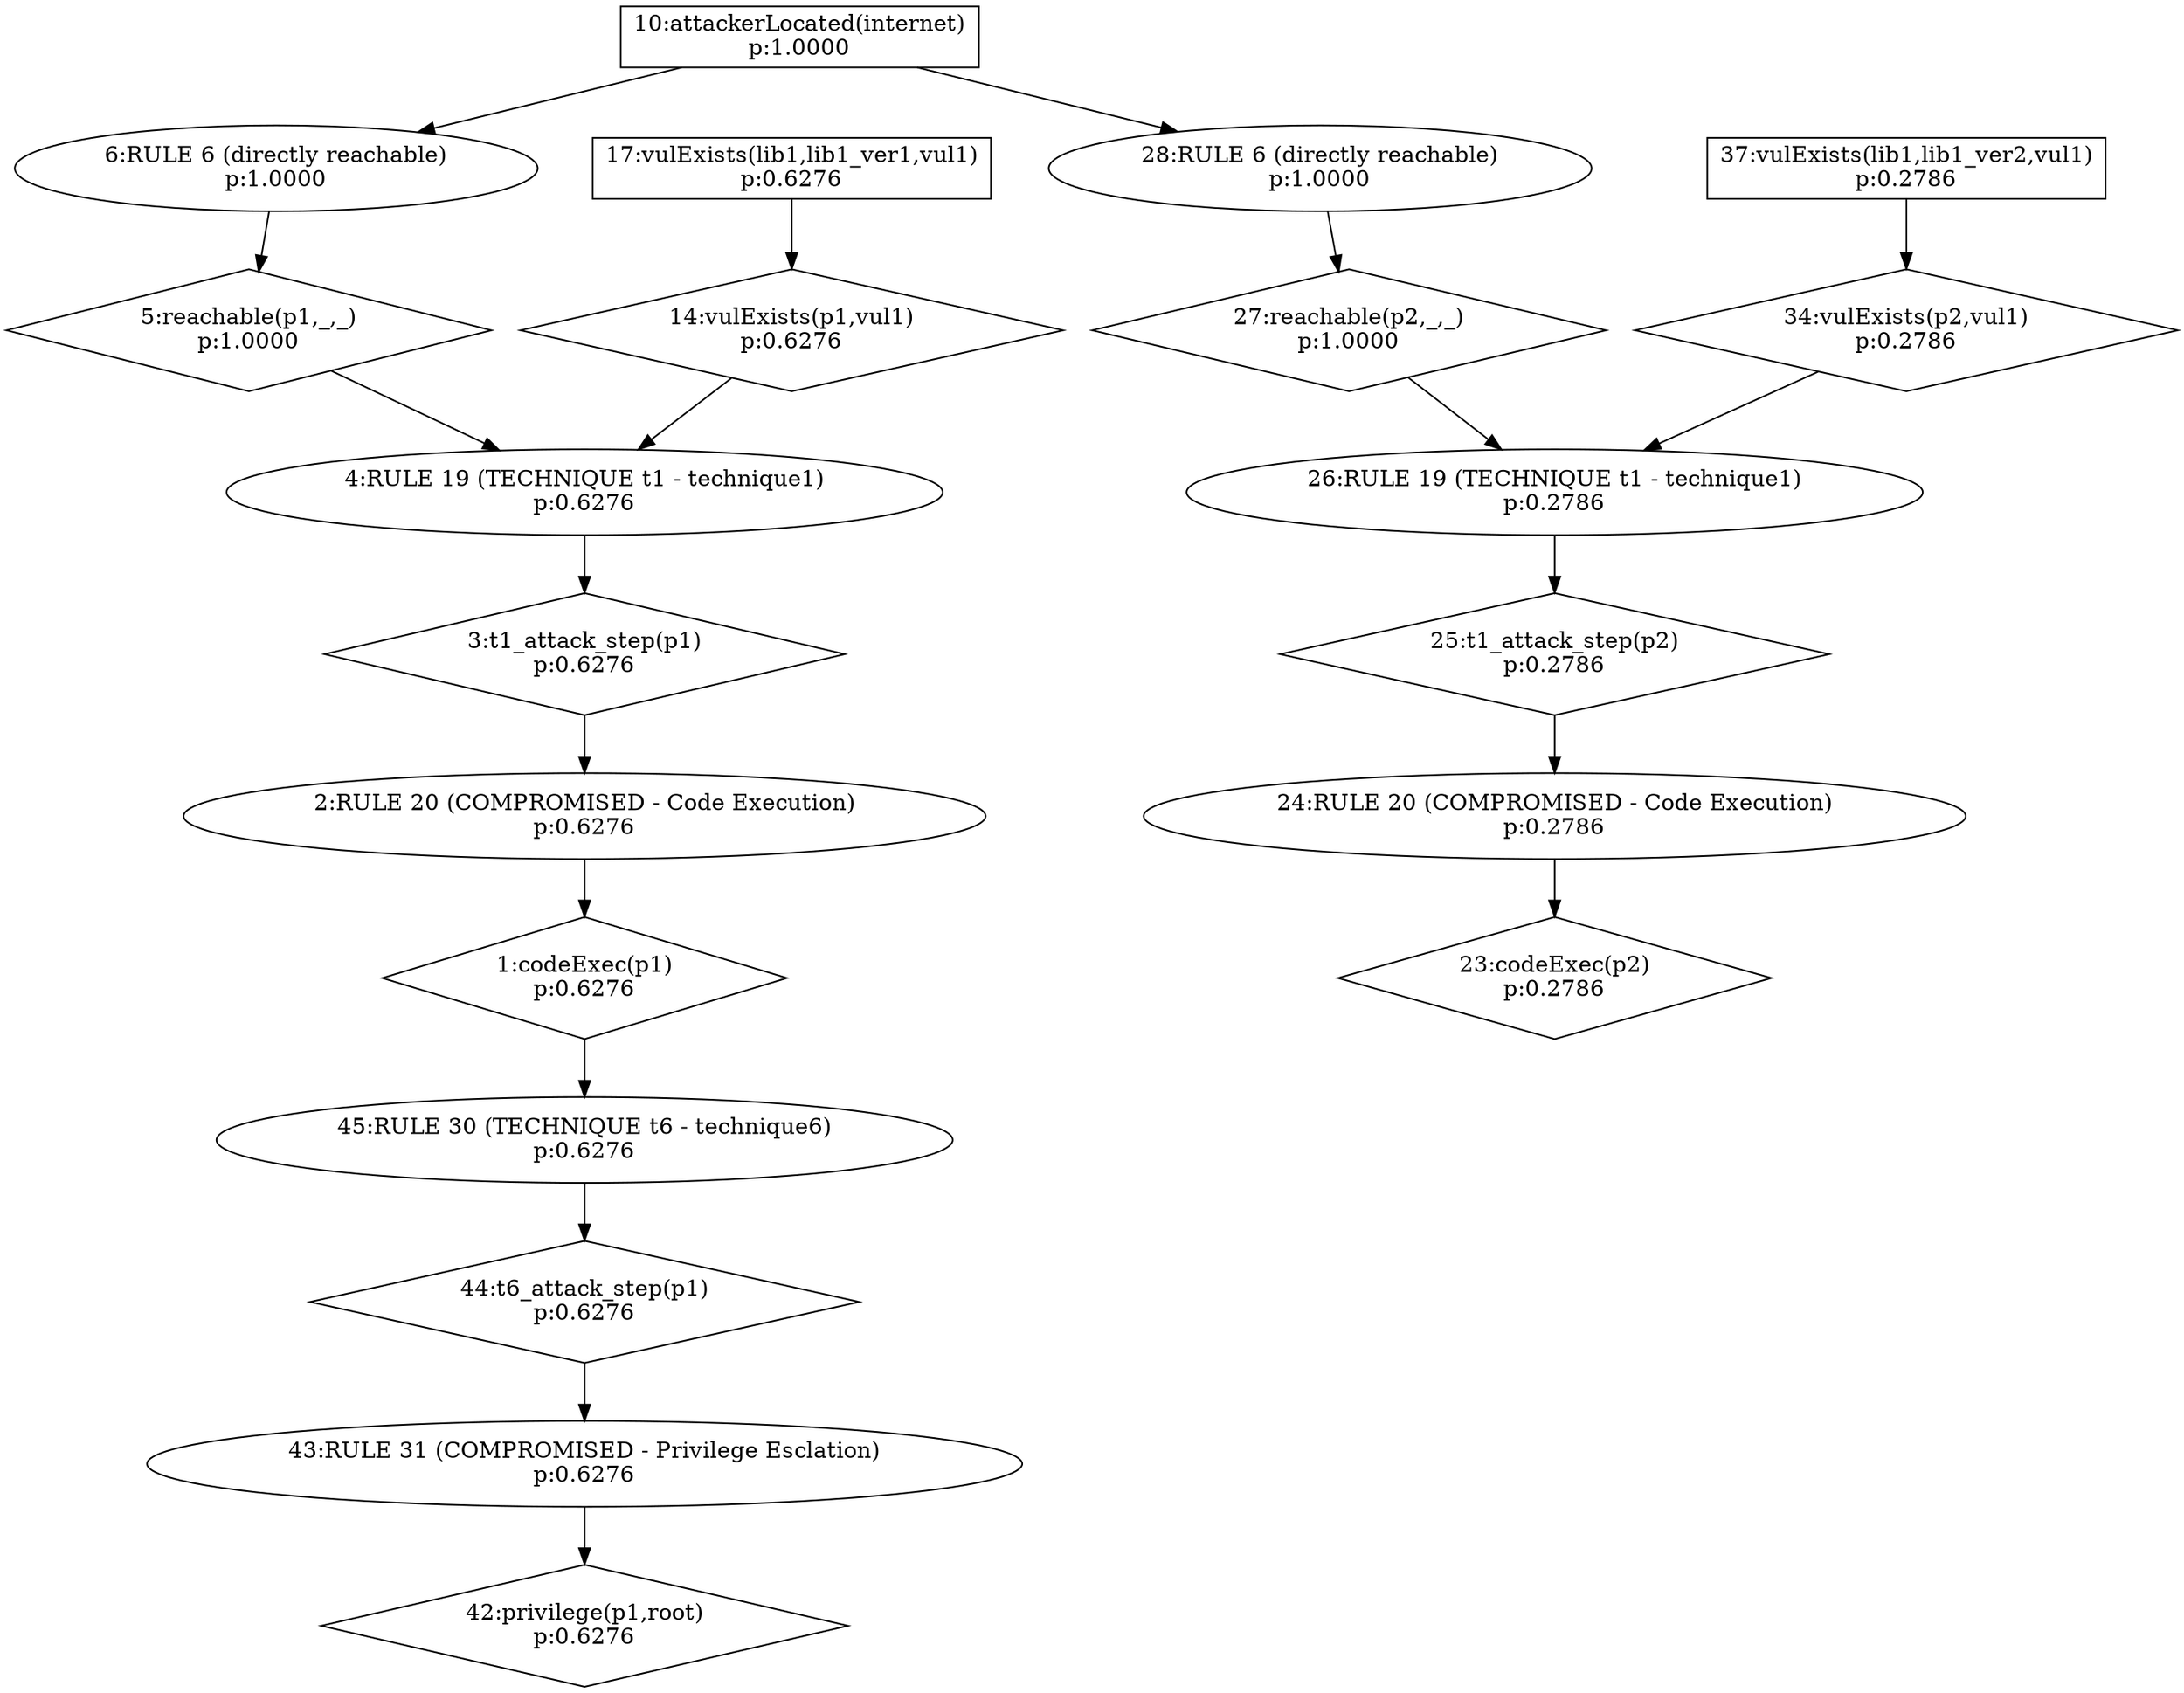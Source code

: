 strict digraph G {
	graph [name=G];
	1	[label="1:codeExec(p1)
p:0.6276",
		probability=0.6276079154263433,
		shape=diamond];
	45	[label="45:RULE 30 (TECHNIQUE t6 - technique6)
p:0.6276",
		probability=0.6276079154263433,
		shape=ellipse];
	1 -> 45;
	2	[label="2:RULE 20 (COMPROMISED - Code Execution)
p:0.6276",
		probability=0.6276079154263433,
		shape=ellipse];
	2 -> 1;
	3	[label="3:t1_attack_step(p1)
p:0.6276",
		probability=0.6276079154263433,
		shape=diamond];
	3 -> 2;
	4	[label="4:RULE 19 (TECHNIQUE t1 - technique1)
p:0.6276",
		probability=0.6276079154263433,
		shape=ellipse];
	4 -> 3;
	5	[label="5:reachable(p1,_,_)
p:1.0000",
		probability=1.0,
		shape=diamond];
	5 -> 4;
	6	[label="6:RULE 6 (directly reachable)
p:1.0000",
		probability=1.0,
		shape=ellipse];
	6 -> 5;
	10	[label="10:attackerLocated(internet)
p:1.0000",
		probability=1.0,
		shape=box];
	10 -> 6;
	28	[label="28:RULE 6 (directly reachable)
p:1.0000",
		probability=1.0,
		shape=ellipse];
	10 -> 28;
	14	[label="14:vulExists(p1,vul1)
p:0.6276",
		probability=0.6276079154263433,
		shape=diamond];
	14 -> 4;
	17	[label="17:vulExists(lib1,lib1_ver1,vul1)
p:0.6276",
		probability=0.6276079154263433,
		shape=box];
	17 -> 14;
	23	[label="23:codeExec(p2)
p:0.2786",
		probability=0.2786341881740869,
		shape=diamond];
	24	[label="24:RULE 20 (COMPROMISED - Code Execution)
p:0.2786",
		probability=0.2786341881740869,
		shape=ellipse];
	24 -> 23;
	25	[label="25:t1_attack_step(p2)
p:0.2786",
		probability=0.2786341881740869,
		shape=diamond];
	25 -> 24;
	26	[label="26:RULE 19 (TECHNIQUE t1 - technique1)
p:0.2786",
		probability=0.2786341881740869,
		shape=ellipse];
	26 -> 25;
	27	[label="27:reachable(p2,_,_)
p:1.0000",
		probability=1.0,
		shape=diamond];
	27 -> 26;
	28 -> 27;
	34	[label="34:vulExists(p2,vul1)
p:0.2786",
		probability=0.2786341881740869,
		shape=diamond];
	34 -> 26;
	37	[label="37:vulExists(lib1,lib1_ver2,vul1)
p:0.2786",
		probability=0.2786341881740869,
		shape=box];
	37 -> 34;
	42	[label="42:privilege(p1,root)
p:0.6276",
		probability=0.6276079154263433,
		shape=diamond];
	43	[label="43:RULE 31 (COMPROMISED - Privilege Esclation)
p:0.6276",
		probability=0.6276079154263433,
		shape=ellipse];
	43 -> 42;
	44	[label="44:t6_attack_step(p1)
p:0.6276",
		probability=0.6276079154263433,
		shape=diamond];
	44 -> 43;
	45 -> 44;
}
